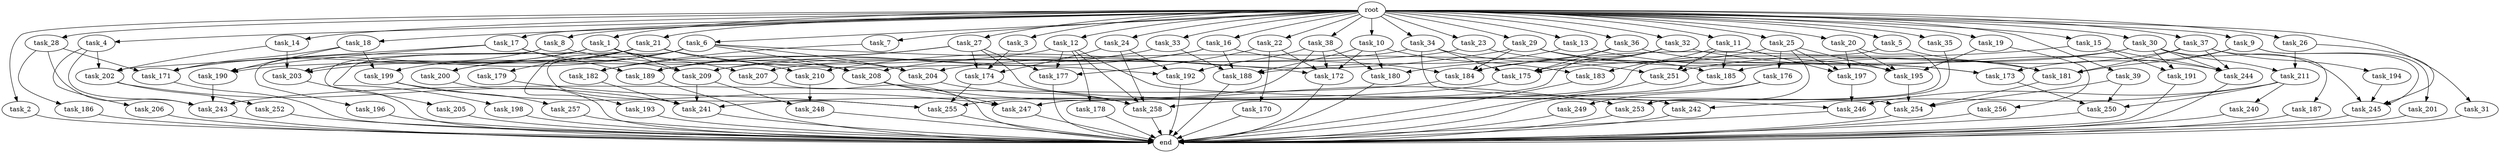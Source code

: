 digraph G {
  root [size="0.000000"];
  task_1 [size="2.048000"];
  task_2 [size="2.048000"];
  task_3 [size="2.048000"];
  task_4 [size="2.048000"];
  task_5 [size="2.048000"];
  task_6 [size="2.048000"];
  task_7 [size="2.048000"];
  task_8 [size="2.048000"];
  task_9 [size="2.048000"];
  task_10 [size="2.048000"];
  task_11 [size="2.048000"];
  task_12 [size="2.048000"];
  task_13 [size="2.048000"];
  task_14 [size="2.048000"];
  task_15 [size="2.048000"];
  task_16 [size="2.048000"];
  task_17 [size="2.048000"];
  task_18 [size="2.048000"];
  task_19 [size="2.048000"];
  task_20 [size="2.048000"];
  task_21 [size="2.048000"];
  task_22 [size="2.048000"];
  task_23 [size="2.048000"];
  task_24 [size="2.048000"];
  task_25 [size="2.048000"];
  task_26 [size="2.048000"];
  task_27 [size="2.048000"];
  task_28 [size="2.048000"];
  task_29 [size="2.048000"];
  task_30 [size="2.048000"];
  task_31 [size="2.048000"];
  task_32 [size="2.048000"];
  task_33 [size="2.048000"];
  task_34 [size="2.048000"];
  task_35 [size="2.048000"];
  task_36 [size="2.048000"];
  task_37 [size="2.048000"];
  task_38 [size="2.048000"];
  task_39 [size="2.048000"];
  task_170 [size="68719476.736000"];
  task_171 [size="4312147165.184000"];
  task_172 [size="3934190043.136000"];
  task_173 [size="1443109011.456000"];
  task_174 [size="1065151889.408000"];
  task_175 [size="2353642078.208000"];
  task_176 [size="1391569403.904000"];
  task_177 [size="1340029796.352000"];
  task_178 [size="429496729.600000"];
  task_179 [size="68719476.736000"];
  task_180 [size="3504693313.536000"];
  task_181 [size="2010044694.528000"];
  task_182 [size="1116691496.960000"];
  task_183 [size="3109556322.304000"];
  task_184 [size="2216203124.736000"];
  task_185 [size="2765958938.624000"];
  task_186 [size="1391569403.904000"];
  task_187 [size="274877906.944000"];
  task_188 [size="2010044694.528000"];
  task_189 [size="1752346656.768000"];
  task_190 [size="2662879723.520000"];
  task_191 [size="1821066133.504000"];
  task_192 [size="1855425871.872000"];
  task_193 [size="429496729.600000"];
  task_194 [size="274877906.944000"];
  task_195 [size="3951369912.320000"];
  task_196 [size="68719476.736000"];
  task_197 [size="3401614098.432000"];
  task_198 [size="68719476.736000"];
  task_199 [size="1821066133.504000"];
  task_200 [size="498216206.336000"];
  task_201 [size="274877906.944000"];
  task_202 [size="4277787426.816000"];
  task_203 [size="2954937499.648000"];
  task_204 [size="1889785610.240000"];
  task_205 [size="1099511627.776000"];
  task_206 [size="1717986918.400000"];
  task_207 [size="2199023255.552000"];
  task_208 [size="1597727834.112000"];
  task_209 [size="2370821947.392000"];
  task_210 [size="1168231104.512000"];
  task_211 [size="2783138807.808000"];
  task_240 [size="841813590.016000"];
  task_241 [size="3246995275.776000"];
  task_242 [size="1683627180.032000"];
  task_243 [size="5308579577.856000"];
  task_244 [size="2714419331.072000"];
  task_245 [size="3126736191.488000"];
  task_246 [size="1340029796.352000"];
  task_247 [size="3470333575.168000"];
  task_248 [size="343597383.680000"];
  task_249 [size="618475290.624000"];
  task_250 [size="1546188226.560000"];
  task_251 [size="3058016714.752000"];
  task_252 [size="1099511627.776000"];
  task_253 [size="3058016714.752000"];
  task_254 [size="2576980377.600000"];
  task_255 [size="3058016714.752000"];
  task_256 [size="841813590.016000"];
  task_257 [size="841813590.016000"];
  task_258 [size="2027224563.712000"];
  end [size="0.000000"];

  root -> task_1 [size="1.000000"];
  root -> task_2 [size="1.000000"];
  root -> task_3 [size="1.000000"];
  root -> task_4 [size="1.000000"];
  root -> task_5 [size="1.000000"];
  root -> task_6 [size="1.000000"];
  root -> task_7 [size="1.000000"];
  root -> task_8 [size="1.000000"];
  root -> task_9 [size="1.000000"];
  root -> task_10 [size="1.000000"];
  root -> task_11 [size="1.000000"];
  root -> task_12 [size="1.000000"];
  root -> task_13 [size="1.000000"];
  root -> task_14 [size="1.000000"];
  root -> task_15 [size="1.000000"];
  root -> task_16 [size="1.000000"];
  root -> task_17 [size="1.000000"];
  root -> task_18 [size="1.000000"];
  root -> task_19 [size="1.000000"];
  root -> task_20 [size="1.000000"];
  root -> task_21 [size="1.000000"];
  root -> task_22 [size="1.000000"];
  root -> task_23 [size="1.000000"];
  root -> task_24 [size="1.000000"];
  root -> task_25 [size="1.000000"];
  root -> task_26 [size="1.000000"];
  root -> task_27 [size="1.000000"];
  root -> task_28 [size="1.000000"];
  root -> task_29 [size="1.000000"];
  root -> task_30 [size="1.000000"];
  root -> task_31 [size="1.000000"];
  root -> task_32 [size="1.000000"];
  root -> task_33 [size="1.000000"];
  root -> task_34 [size="1.000000"];
  root -> task_35 [size="1.000000"];
  root -> task_36 [size="1.000000"];
  root -> task_37 [size="1.000000"];
  root -> task_38 [size="1.000000"];
  root -> task_39 [size="1.000000"];
  task_1 -> task_171 [size="536870912.000000"];
  task_1 -> task_203 [size="536870912.000000"];
  task_1 -> task_205 [size="536870912.000000"];
  task_1 -> task_207 [size="536870912.000000"];
  task_1 -> task_208 [size="536870912.000000"];
  task_1 -> task_209 [size="536870912.000000"];
  task_2 -> end [size="1.000000"];
  task_3 -> task_174 [size="75497472.000000"];
  task_4 -> task_202 [size="838860800.000000"];
  task_4 -> task_206 [size="838860800.000000"];
  task_4 -> task_243 [size="838860800.000000"];
  task_5 -> task_181 [size="679477248.000000"];
  task_5 -> task_247 [size="679477248.000000"];
  task_6 -> task_171 [size="209715200.000000"];
  task_6 -> task_172 [size="209715200.000000"];
  task_6 -> task_193 [size="209715200.000000"];
  task_6 -> task_199 [size="209715200.000000"];
  task_6 -> task_200 [size="209715200.000000"];
  task_6 -> task_204 [size="209715200.000000"];
  task_6 -> task_208 [size="209715200.000000"];
  task_6 -> task_255 [size="209715200.000000"];
  task_7 -> task_182 [size="134217728.000000"];
  task_8 -> task_196 [size="33554432.000000"];
  task_8 -> task_203 [size="33554432.000000"];
  task_8 -> task_204 [size="33554432.000000"];
  task_9 -> task_173 [size="134217728.000000"];
  task_9 -> task_181 [size="134217728.000000"];
  task_9 -> task_201 [size="134217728.000000"];
  task_9 -> task_245 [size="134217728.000000"];
  task_10 -> task_172 [size="838860800.000000"];
  task_10 -> task_180 [size="838860800.000000"];
  task_10 -> task_183 [size="838860800.000000"];
  task_10 -> task_188 [size="838860800.000000"];
  task_11 -> task_183 [size="679477248.000000"];
  task_11 -> task_185 [size="679477248.000000"];
  task_11 -> task_197 [size="679477248.000000"];
  task_11 -> task_251 [size="679477248.000000"];
  task_12 -> task_177 [size="209715200.000000"];
  task_12 -> task_178 [size="209715200.000000"];
  task_12 -> task_190 [size="209715200.000000"];
  task_12 -> task_246 [size="209715200.000000"];
  task_12 -> task_258 [size="209715200.000000"];
  task_13 -> task_173 [size="33554432.000000"];
  task_13 -> task_188 [size="33554432.000000"];
  task_14 -> task_202 [size="838860800.000000"];
  task_14 -> task_203 [size="838860800.000000"];
  task_15 -> task_184 [size="209715200.000000"];
  task_15 -> task_191 [size="209715200.000000"];
  task_15 -> task_244 [size="209715200.000000"];
  task_16 -> task_184 [size="33554432.000000"];
  task_16 -> task_188 [size="33554432.000000"];
  task_16 -> task_189 [size="33554432.000000"];
  task_16 -> task_208 [size="33554432.000000"];
  task_17 -> task_189 [size="411041792.000000"];
  task_17 -> task_190 [size="411041792.000000"];
  task_17 -> task_202 [size="411041792.000000"];
  task_17 -> task_209 [size="411041792.000000"];
  task_18 -> task_171 [size="679477248.000000"];
  task_18 -> task_190 [size="679477248.000000"];
  task_18 -> task_199 [size="679477248.000000"];
  task_19 -> task_195 [size="411041792.000000"];
  task_19 -> task_256 [size="411041792.000000"];
  task_20 -> task_195 [size="301989888.000000"];
  task_20 -> task_197 [size="301989888.000000"];
  task_20 -> task_253 [size="301989888.000000"];
  task_21 -> task_179 [size="33554432.000000"];
  task_21 -> task_192 [size="33554432.000000"];
  task_21 -> task_198 [size="33554432.000000"];
  task_21 -> task_200 [size="33554432.000000"];
  task_21 -> task_203 [size="33554432.000000"];
  task_21 -> task_210 [size="33554432.000000"];
  task_22 -> task_170 [size="33554432.000000"];
  task_22 -> task_172 [size="33554432.000000"];
  task_22 -> task_177 [size="33554432.000000"];
  task_23 -> task_195 [size="536870912.000000"];
  task_23 -> task_207 [size="536870912.000000"];
  task_24 -> task_174 [size="33554432.000000"];
  task_24 -> task_192 [size="33554432.000000"];
  task_24 -> task_258 [size="33554432.000000"];
  task_25 -> task_175 [size="679477248.000000"];
  task_25 -> task_176 [size="679477248.000000"];
  task_25 -> task_195 [size="679477248.000000"];
  task_25 -> task_197 [size="679477248.000000"];
  task_25 -> task_253 [size="679477248.000000"];
  task_26 -> task_211 [size="679477248.000000"];
  task_26 -> task_245 [size="679477248.000000"];
  task_27 -> task_174 [size="411041792.000000"];
  task_27 -> task_177 [size="411041792.000000"];
  task_27 -> task_182 [size="411041792.000000"];
  task_27 -> task_189 [size="411041792.000000"];
  task_27 -> task_242 [size="411041792.000000"];
  task_28 -> task_171 [size="679477248.000000"];
  task_28 -> task_186 [size="679477248.000000"];
  task_28 -> task_243 [size="679477248.000000"];
  task_29 -> task_173 [size="536870912.000000"];
  task_29 -> task_184 [size="536870912.000000"];
  task_29 -> task_185 [size="536870912.000000"];
  task_29 -> task_210 [size="536870912.000000"];
  task_30 -> task_191 [size="679477248.000000"];
  task_30 -> task_204 [size="679477248.000000"];
  task_30 -> task_211 [size="679477248.000000"];
  task_30 -> task_244 [size="679477248.000000"];
  task_30 -> task_245 [size="679477248.000000"];
  task_30 -> task_251 [size="679477248.000000"];
  task_31 -> end [size="1.000000"];
  task_32 -> task_175 [size="301989888.000000"];
  task_32 -> task_184 [size="301989888.000000"];
  task_32 -> task_244 [size="301989888.000000"];
  task_32 -> task_247 [size="301989888.000000"];
  task_33 -> task_188 [size="75497472.000000"];
  task_33 -> task_209 [size="75497472.000000"];
  task_34 -> task_175 [size="134217728.000000"];
  task_34 -> task_209 [size="134217728.000000"];
  task_34 -> task_251 [size="134217728.000000"];
  task_34 -> task_254 [size="134217728.000000"];
  task_35 -> task_253 [size="209715200.000000"];
  task_36 -> task_175 [size="33554432.000000"];
  task_36 -> task_180 [size="33554432.000000"];
  task_36 -> task_181 [size="33554432.000000"];
  task_37 -> task_181 [size="134217728.000000"];
  task_37 -> task_185 [size="134217728.000000"];
  task_37 -> task_187 [size="134217728.000000"];
  task_37 -> task_194 [size="134217728.000000"];
  task_37 -> task_244 [size="134217728.000000"];
  task_38 -> task_172 [size="838860800.000000"];
  task_38 -> task_180 [size="838860800.000000"];
  task_38 -> task_192 [size="838860800.000000"];
  task_38 -> task_255 [size="838860800.000000"];
  task_39 -> task_250 [size="209715200.000000"];
  task_39 -> task_254 [size="209715200.000000"];
  task_170 -> end [size="1.000000"];
  task_171 -> end [size="1.000000"];
  task_172 -> end [size="1.000000"];
  task_173 -> task_250 [size="134217728.000000"];
  task_174 -> task_255 [size="411041792.000000"];
  task_174 -> task_258 [size="411041792.000000"];
  task_175 -> task_241 [size="75497472.000000"];
  task_176 -> task_249 [size="301989888.000000"];
  task_176 -> task_258 [size="301989888.000000"];
  task_177 -> end [size="1.000000"];
  task_178 -> end [size="1.000000"];
  task_179 -> task_255 [size="33554432.000000"];
  task_180 -> end [size="1.000000"];
  task_181 -> task_254 [size="75497472.000000"];
  task_182 -> task_241 [size="838860800.000000"];
  task_183 -> end [size="1.000000"];
  task_184 -> task_243 [size="536870912.000000"];
  task_185 -> end [size="1.000000"];
  task_186 -> end [size="1.000000"];
  task_187 -> end [size="1.000000"];
  task_188 -> end [size="1.000000"];
  task_189 -> end [size="1.000000"];
  task_190 -> task_243 [size="536870912.000000"];
  task_191 -> end [size="1.000000"];
  task_192 -> end [size="1.000000"];
  task_193 -> end [size="1.000000"];
  task_194 -> task_245 [size="33554432.000000"];
  task_195 -> task_254 [size="838860800.000000"];
  task_196 -> end [size="1.000000"];
  task_197 -> task_246 [size="33554432.000000"];
  task_198 -> end [size="1.000000"];
  task_199 -> task_247 [size="411041792.000000"];
  task_199 -> task_257 [size="411041792.000000"];
  task_200 -> end [size="1.000000"];
  task_201 -> end [size="1.000000"];
  task_202 -> task_241 [size="536870912.000000"];
  task_202 -> task_252 [size="536870912.000000"];
  task_203 -> end [size="1.000000"];
  task_204 -> task_258 [size="33554432.000000"];
  task_205 -> end [size="1.000000"];
  task_206 -> end [size="1.000000"];
  task_207 -> end [size="1.000000"];
  task_208 -> task_247 [size="301989888.000000"];
  task_208 -> task_253 [size="301989888.000000"];
  task_209 -> task_241 [size="134217728.000000"];
  task_209 -> task_248 [size="134217728.000000"];
  task_210 -> task_248 [size="33554432.000000"];
  task_211 -> task_240 [size="411041792.000000"];
  task_211 -> task_242 [size="411041792.000000"];
  task_211 -> task_246 [size="411041792.000000"];
  task_211 -> task_250 [size="411041792.000000"];
  task_240 -> end [size="1.000000"];
  task_241 -> end [size="1.000000"];
  task_242 -> end [size="1.000000"];
  task_243 -> end [size="1.000000"];
  task_244 -> end [size="1.000000"];
  task_245 -> end [size="1.000000"];
  task_246 -> end [size="1.000000"];
  task_247 -> end [size="1.000000"];
  task_248 -> end [size="1.000000"];
  task_249 -> end [size="1.000000"];
  task_250 -> end [size="1.000000"];
  task_251 -> end [size="1.000000"];
  task_252 -> end [size="1.000000"];
  task_253 -> end [size="1.000000"];
  task_254 -> end [size="1.000000"];
  task_255 -> end [size="1.000000"];
  task_256 -> end [size="1.000000"];
  task_257 -> end [size="1.000000"];
  task_258 -> end [size="1.000000"];
}
